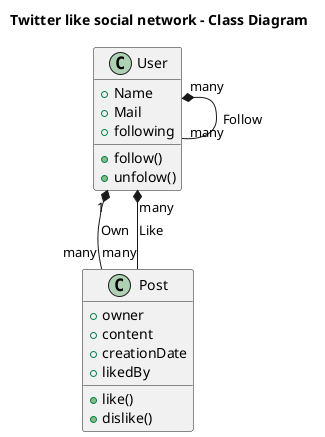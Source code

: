 @startuml

title Twitter like social network - Class Diagram


class User {
  +Name
  +Mail
  +following
  +follow()
  +unfolow()
}

class Post {
  +owner
  +content
  +creationDate
  +likedBy
  +like()
  +dislike()
}

User "many" *-- "many" User: Follow
User "1" *-- "many" Post: Own
User "many" *-- "many" Post : Like

@enduml